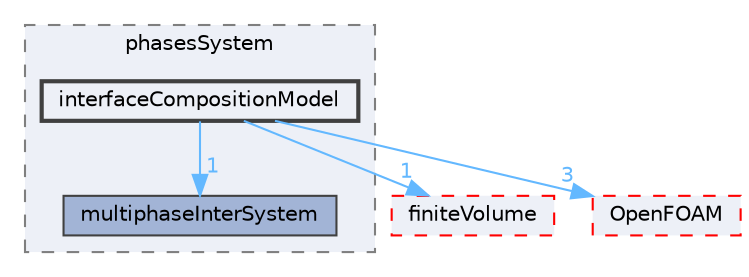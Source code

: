 digraph "src/phaseSystemModels/multiphaseInter/phasesSystem/interfaceCompositionModel"
{
 // LATEX_PDF_SIZE
  bgcolor="transparent";
  edge [fontname=Helvetica,fontsize=10,labelfontname=Helvetica,labelfontsize=10];
  node [fontname=Helvetica,fontsize=10,shape=box,height=0.2,width=0.4];
  compound=true
  subgraph clusterdir_db395476bb1f6f0ed4c109e4728d6393 {
    graph [ bgcolor="#edf0f7", pencolor="grey50", label="phasesSystem", fontname=Helvetica,fontsize=10 style="filled,dashed", URL="dir_db395476bb1f6f0ed4c109e4728d6393.html",tooltip=""]
  dir_8db67793dc6162db50b0e8f788e6cae6 [label="multiphaseInterSystem", fillcolor="#a2b4d6", color="grey25", style="filled", URL="dir_8db67793dc6162db50b0e8f788e6cae6.html",tooltip=""];
  dir_622be291be64381056f830b2595c6bfc [label="interfaceCompositionModel", fillcolor="#edf0f7", color="grey25", style="filled,bold", URL="dir_622be291be64381056f830b2595c6bfc.html",tooltip=""];
  }
  dir_9bd15774b555cf7259a6fa18f99fe99b [label="finiteVolume", fillcolor="#edf0f7", color="red", style="filled,dashed", URL="dir_9bd15774b555cf7259a6fa18f99fe99b.html",tooltip=""];
  dir_c5473ff19b20e6ec4dfe5c310b3778a8 [label="OpenFOAM", fillcolor="#edf0f7", color="red", style="filled,dashed", URL="dir_c5473ff19b20e6ec4dfe5c310b3778a8.html",tooltip=""];
  dir_622be291be64381056f830b2595c6bfc->dir_8db67793dc6162db50b0e8f788e6cae6 [headlabel="1", labeldistance=1.5 headhref="dir_001889_002487.html" href="dir_001889_002487.html" color="steelblue1" fontcolor="steelblue1"];
  dir_622be291be64381056f830b2595c6bfc->dir_9bd15774b555cf7259a6fa18f99fe99b [headlabel="1", labeldistance=1.5 headhref="dir_001889_001387.html" href="dir_001889_001387.html" color="steelblue1" fontcolor="steelblue1"];
  dir_622be291be64381056f830b2595c6bfc->dir_c5473ff19b20e6ec4dfe5c310b3778a8 [headlabel="3", labeldistance=1.5 headhref="dir_001889_002695.html" href="dir_001889_002695.html" color="steelblue1" fontcolor="steelblue1"];
}
